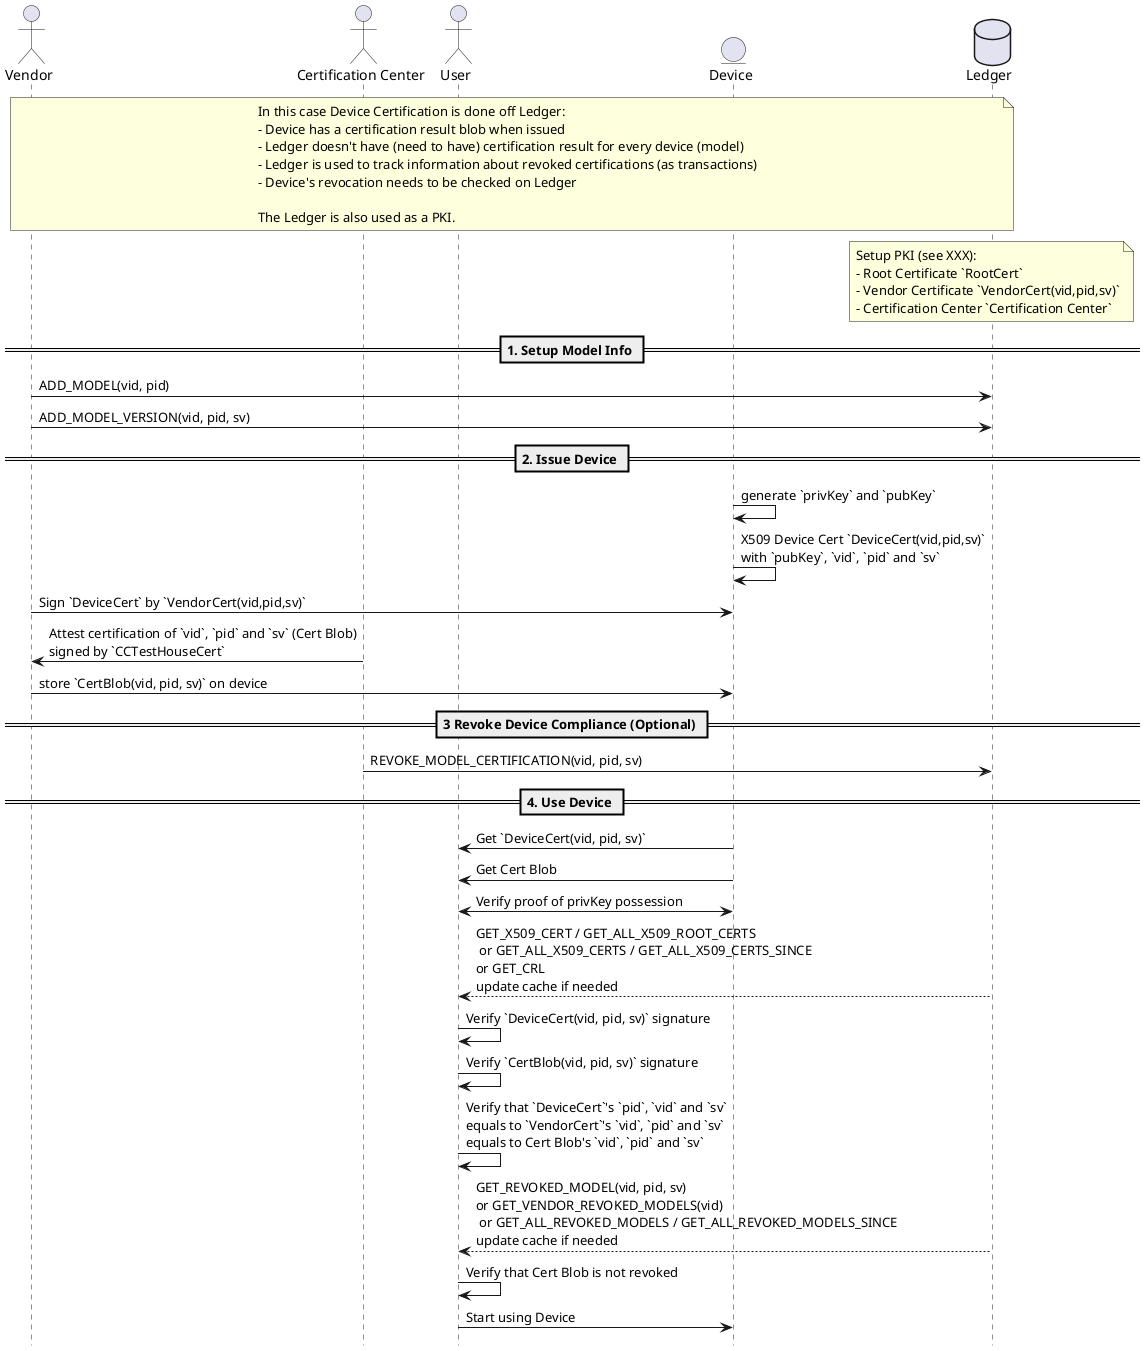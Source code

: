@startuml
!pragma teoz true
hide footbox

actor Vendor as V
actor "Certification Center" as CC
actor User as U
entity Device as D
database Ledger as L

note over V, L
In this case Device Certification is done off Ledger:
- Device has a certification result blob when issued
- Ledger doesn't have (need to have) certification result for every device (model)
- Ledger is used to track information about revoked certifications (as transactions)
- Device's revocation needs to be checked on Ledger

The Ledger is also used as a PKI.
end note

note over L
Setup PKI (see XXX):
- Root Certificate `RootCert`
- Vendor Certificate `VendorCert(vid,pid,sv)`
- Certification Center `Certification Center`
end note

== 1. Setup Model Info ==
V -> L: ADD_MODEL(vid, pid)
V -> L: ADD_MODEL_VERSION(vid, pid, sv)

== 2. Issue Device ==
D -> D: generate `privKey` and `pubKey`
D -> D: X509 Device Cert `DeviceCert(vid,pid,sv)`\nwith `pubKey`, `vid`, `pid` and `sv`
V -> D: Sign `DeviceCert` by `VendorCert(vid,pid,sv)`
CC -> V: Attest certification of `vid`, `pid` and `sv` (Cert Blob)\nsigned by `CCTestHouseCert`
V -> D: store `CertBlob(vid, pid, sv)` on device

== 3 Revoke Device Compliance (Optional) ==
CC -> L: REVOKE_MODEL_CERTIFICATION(vid, pid, sv)

== 4. Use Device ==
U <- D: Get `DeviceCert(vid, pid, sv)`
U <- D: Get Cert Blob
U <-> D: Verify proof of privKey possession
U <-- L: GET_X509_CERT / GET_ALL_X509_ROOT_CERTS\n or GET_ALL_X509_CERTS / GET_ALL_X509_CERTS_SINCE\nor GET_CRL\nupdate cache if needed
U -> U: Verify `DeviceCert(vid, pid, sv)` signature
U -> U: Verify `CertBlob(vid, pid, sv)` signature
U -> U: Verify that `DeviceCert`'s `pid`, `vid` and `sv`\nequals to `VendorCert`'s `vid`, `pid` and `sv`\nequals to Cert Blob's `vid`, `pid` and `sv`
U <-- L: GET_REVOKED_MODEL(vid, pid, sv)\nor GET_VENDOR_REVOKED_MODELS(vid)\n or GET_ALL_REVOKED_MODELS / GET_ALL_REVOKED_MODELS_SINCE\nupdate cache if needed
U -> U: Verify that Cert Blob is not revoked
U -> D: Start using Device
@enduml